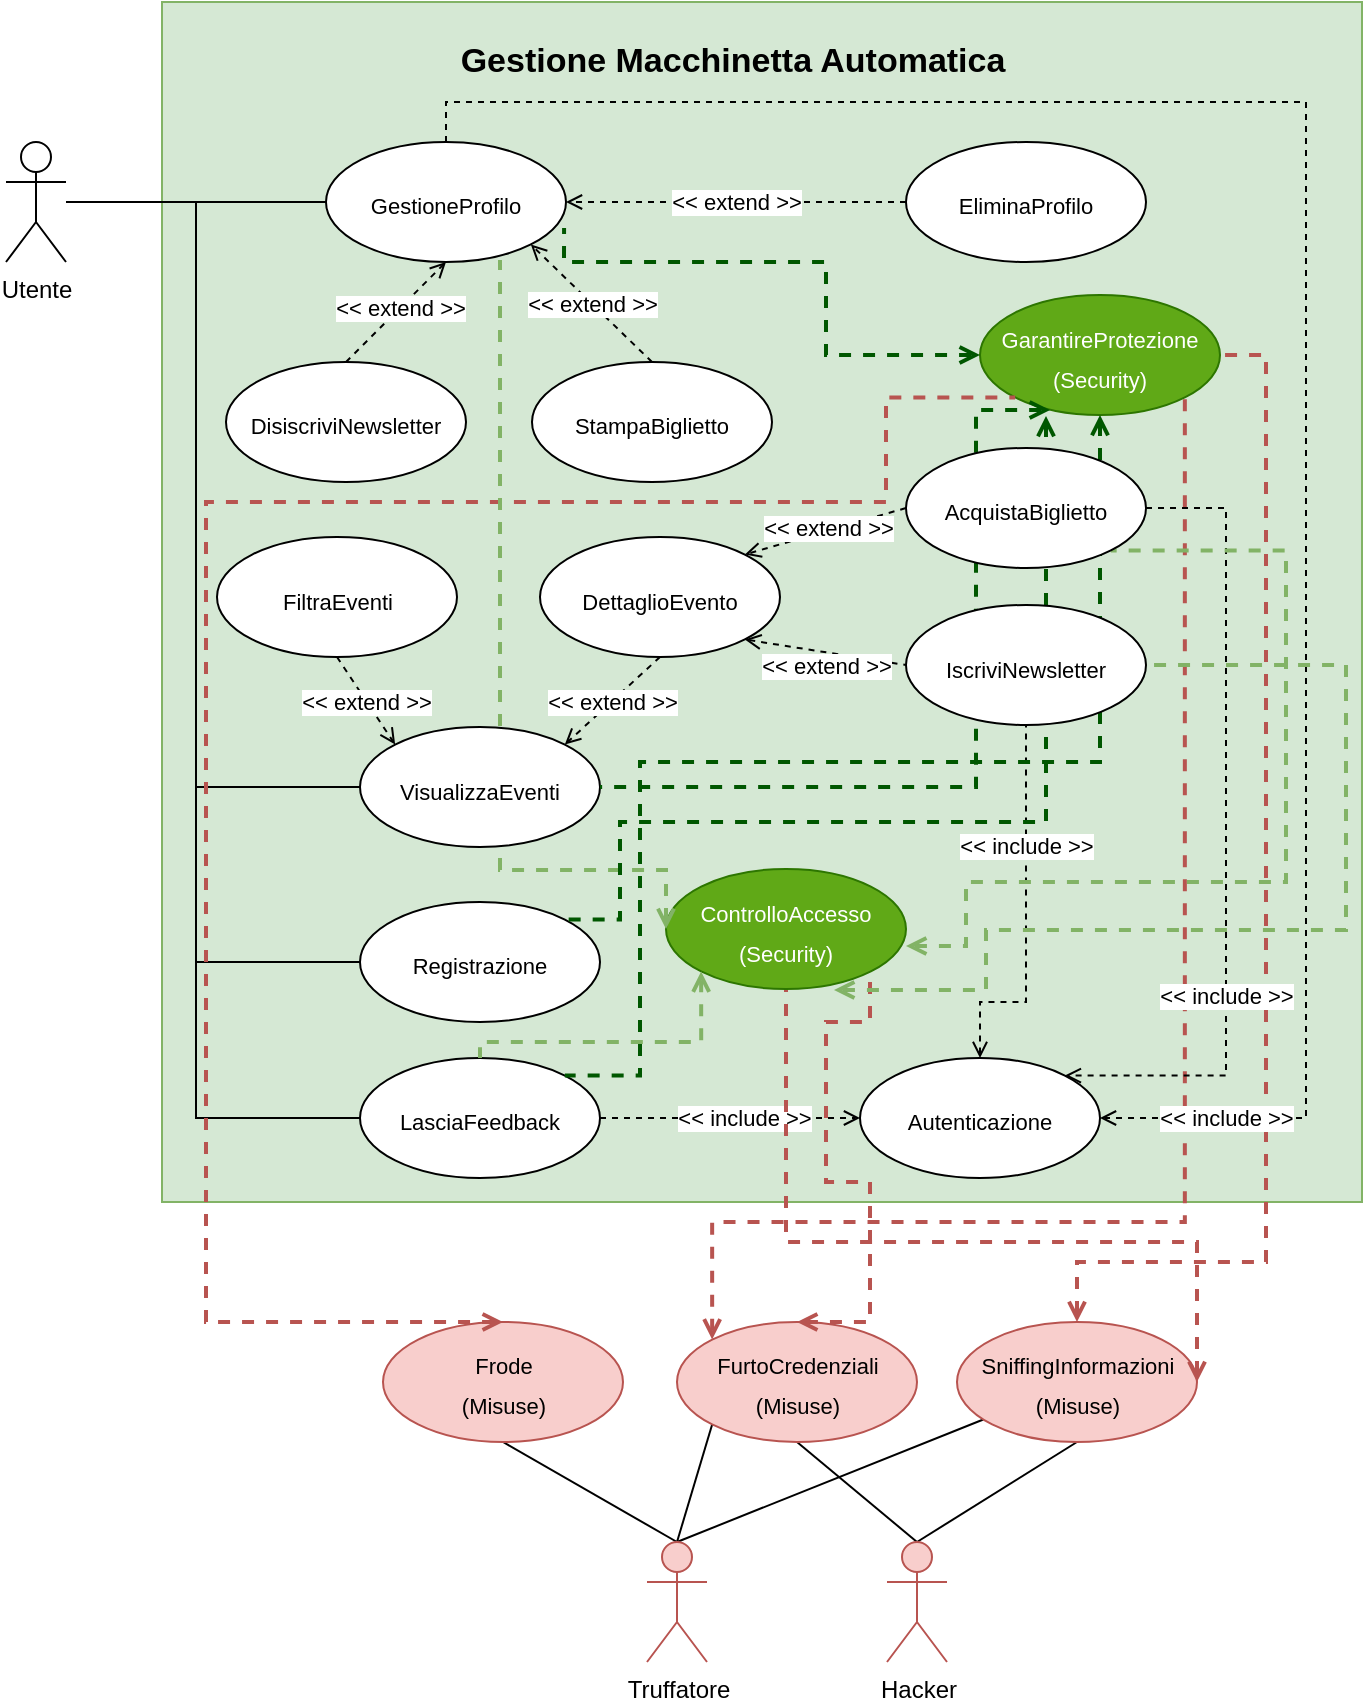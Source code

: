 <mxfile version="10.6.7" type="onedrive"><diagram id="BE1rvZb4aPmn9GmcBlaB" name="Client"><mxGraphModel dx="754" dy="513" grid="1" gridSize="10" guides="1" tooltips="1" connect="1" arrows="1" fold="1" page="1" pageScale="1" pageWidth="827" pageHeight="1169" math="0" shadow="0"><root><mxCell id="0"/><mxCell id="1" parent="0"/><mxCell id="ACIypF1lG5PQvlXGsxOi-1" value="" style="whiteSpace=wrap;html=1;aspect=fixed;fillColor=#d5e8d4;strokeColor=#82b366;" parent="1" vertex="1"><mxGeometry x="128" y="20" width="600" height="600" as="geometry"/></mxCell><mxCell id="oGjXmCCN3qtGzp-bCljV-46" style="endArrow=none;edgeStyle=orthogonalEdgeStyle;rounded=0;orthogonalLoop=1;jettySize=auto;html=1;entryX=0;entryY=0.5;entryDx=0;entryDy=0;" parent="1" source="ACIypF1lG5PQvlXGsxOi-2" target="ACIypF1lG5PQvlXGsxOi-12" edge="1"><mxGeometry relative="1" as="geometry"><Array as="points"><mxPoint x="145" y="120"/><mxPoint x="145" y="500"/></Array></mxGeometry></mxCell><mxCell id="oGjXmCCN3qtGzp-bCljV-47" style="endArrow=none;edgeStyle=orthogonalEdgeStyle;rounded=0;orthogonalLoop=1;jettySize=auto;html=1;entryX=0;entryY=0.5;entryDx=0;entryDy=0;" parent="1" source="ACIypF1lG5PQvlXGsxOi-2" target="ACIypF1lG5PQvlXGsxOi-22" edge="1"><mxGeometry relative="1" as="geometry"><Array as="points"><mxPoint x="145" y="120"/><mxPoint x="145" y="578"/></Array></mxGeometry></mxCell><mxCell id="oGjXmCCN3qtGzp-bCljV-64" style="endArrow=none;edgeStyle=orthogonalEdgeStyle;rounded=0;orthogonalLoop=1;jettySize=auto;html=1;entryX=0;entryY=0.5;entryDx=0;entryDy=0;" parent="1" target="ACIypF1lG5PQvlXGsxOi-13" edge="1"><mxGeometry relative="1" as="geometry"><mxPoint x="85" y="120" as="sourcePoint"/><mxPoint x="418" y="320" as="targetPoint"/><Array as="points"><mxPoint x="145" y="120"/><mxPoint x="145" y="413"/></Array></mxGeometry></mxCell><mxCell id="aV2MWVq_yliyB1lpeTlI-2" style="edgeStyle=orthogonalEdgeStyle;rounded=0;orthogonalLoop=1;jettySize=auto;html=1;entryX=0;entryY=0.5;entryDx=0;entryDy=0;endArrow=none;endFill=0;fontSize=11;" parent="1" source="ACIypF1lG5PQvlXGsxOi-2" target="ACIypF1lG5PQvlXGsxOi-17" edge="1"><mxGeometry relative="1" as="geometry"/></mxCell><mxCell id="ACIypF1lG5PQvlXGsxOi-2" value="&lt;div&gt;Utente&lt;/div&gt;" style="shape=umlActor;verticalLabelPosition=bottom;labelBackgroundColor=#ffffff;verticalAlign=top;html=1;outlineConnect=0;labelBorderColor=none;" parent="1" vertex="1"><mxGeometry x="50" y="90" width="30" height="60" as="geometry"/></mxCell><mxCell id="ACIypF1lG5PQvlXGsxOi-7" value="Gestione Macchinetta Automatica" style="text;html=1;resizable=0;autosize=1;align=center;verticalAlign=middle;points=[];fillColor=none;strokeColor=none;rounded=0;fontSize=17;fontStyle=1" parent="1" vertex="1"><mxGeometry x="313" y="40" width="200" height="20" as="geometry"/></mxCell><mxCell id="ACIypF1lG5PQvlXGsxOi-12" value="&lt;font style=&quot;font-size: 11px&quot;&gt;Registrazione&lt;/font&gt;" style="ellipse;whiteSpace=wrap;html=1;fontSize=16;" parent="1" vertex="1"><mxGeometry x="227" y="470" width="120" height="60" as="geometry"/></mxCell><mxCell id="MsoL_lGwC1UZ4Oe8af3O-4" value="&amp;lt;&amp;lt; extend &amp;gt;&amp;gt;" style="edgeStyle=none;rounded=0;orthogonalLoop=1;jettySize=auto;html=1;startArrow=open;startFill=0;endArrow=none;endFill=0;dashed=1;exitX=1;exitY=1;exitDx=0;exitDy=0;entryX=0;entryY=0.5;entryDx=0;entryDy=0;" parent="1" source="ACIypF1lG5PQvlXGsxOi-14" target="MsoL_lGwC1UZ4Oe8af3O-3" edge="1"><mxGeometry x="0.041" y="-7" relative="1" as="geometry"><mxPoint as="offset"/></mxGeometry></mxCell><mxCell id="ACIypF1lG5PQvlXGsxOi-14" value="&lt;font style=&quot;font-size: 11px&quot;&gt;DettaglioEvento&lt;/font&gt;" style="ellipse;whiteSpace=wrap;html=1;fontSize=16;" parent="1" vertex="1"><mxGeometry x="317" y="287.5" width="120" height="60" as="geometry"/></mxCell><mxCell id="aV2MWVq_yliyB1lpeTlI-5" value="&amp;lt;&amp;lt; extend &amp;gt;&amp;gt;" style="rounded=0;orthogonalLoop=1;jettySize=auto;html=1;exitX=0;exitY=0.5;exitDx=0;exitDy=0;entryX=1;entryY=0;entryDx=0;entryDy=0;endArrow=open;endFill=0;fontSize=11;dashed=1;" parent="1" source="ACIypF1lG5PQvlXGsxOi-15" target="ACIypF1lG5PQvlXGsxOi-14" edge="1"><mxGeometry x="-0.046" y="-1" relative="1" as="geometry"><mxPoint as="offset"/></mxGeometry></mxCell><mxCell id="oGjXmCCN3qtGzp-bCljV-51" value="&amp;lt;&amp;lt; extend &amp;gt;&amp;gt;" style="rounded=0;orthogonalLoop=1;jettySize=auto;html=1;exitX=0.5;exitY=0;exitDx=0;exitDy=0;entryX=1;entryY=1;entryDx=0;entryDy=0;endArrow=open;endFill=0;dashed=1;" parent="1" source="ACIypF1lG5PQvlXGsxOi-16" target="ACIypF1lG5PQvlXGsxOi-17" edge="1"><mxGeometry relative="1" as="geometry"/></mxCell><mxCell id="ACIypF1lG5PQvlXGsxOi-16" value="&lt;font style=&quot;font-size: 11px&quot;&gt;StampaBiglietto&lt;/font&gt;" style="ellipse;whiteSpace=wrap;html=1;fontSize=16;" parent="1" vertex="1"><mxGeometry x="313" y="200" width="120" height="60" as="geometry"/></mxCell><mxCell id="ACIypF1lG5PQvlXGsxOi-17" value="&lt;font style=&quot;font-size: 11px&quot;&gt;GestioneProfilo&lt;/font&gt;" style="ellipse;whiteSpace=wrap;html=1;fontSize=16;" parent="1" vertex="1"><mxGeometry x="210" y="90" width="120" height="60" as="geometry"/></mxCell><mxCell id="ACIypF1lG5PQvlXGsxOi-22" value="&lt;font style=&quot;font-size: 11px&quot;&gt;LasciaFeedback&lt;/font&gt;" style="ellipse;whiteSpace=wrap;html=1;fontSize=16;" parent="1" vertex="1"><mxGeometry x="227" y="548" width="120" height="60" as="geometry"/></mxCell><mxCell id="MsoL_lGwC1UZ4Oe8af3O-6" value="&amp;lt;&amp;lt; include &amp;gt;&amp;gt;" style="edgeStyle=orthogonalEdgeStyle;rounded=0;orthogonalLoop=1;jettySize=auto;html=1;exitX=0.5;exitY=0;exitDx=0;exitDy=0;entryX=0.5;entryY=1;entryDx=0;entryDy=0;dashed=1;startArrow=open;startFill=0;endArrow=none;endFill=0;" parent="1" source="WNuSQjGku_w1nunQ3ezu-1" target="MsoL_lGwC1UZ4Oe8af3O-3" edge="1"><mxGeometry x="0.362" relative="1" as="geometry"><Array as="points"><mxPoint x="537" y="520"/><mxPoint x="560" y="520"/></Array><mxPoint as="offset"/></mxGeometry></mxCell><mxCell id="WNuSQjGku_w1nunQ3ezu-1" value="&lt;font style=&quot;font-size: 11px&quot;&gt;Autenticazione&lt;/font&gt;" style="ellipse;whiteSpace=wrap;html=1;fontSize=16;" parent="1" vertex="1"><mxGeometry x="477" y="548" width="120" height="60" as="geometry"/></mxCell><mxCell id="oGjXmCCN3qtGzp-bCljV-2" value="&lt;font style=&quot;font-size: 11px&quot;&gt;FiltraEventi&lt;/font&gt;" style="ellipse;whiteSpace=wrap;html=1;fontSize=16;" parent="1" vertex="1"><mxGeometry x="155.5" y="287.5" width="120" height="60" as="geometry"/></mxCell><mxCell id="oGjXmCCN3qtGzp-bCljV-70" value="&amp;lt;&amp;lt; extend &amp;gt;&amp;gt;" style="endArrow=open;html=1;entryX=1;entryY=0;entryDx=0;entryDy=0;exitX=0.5;exitY=1;exitDx=0;exitDy=0;endFill=0;dashed=1;" parent="1" source="ACIypF1lG5PQvlXGsxOi-14" target="ACIypF1lG5PQvlXGsxOi-13" edge="1"><mxGeometry width="50" height="50" relative="1" as="geometry"><mxPoint x="390" y="300" as="sourcePoint"/><mxPoint x="440" y="250" as="targetPoint"/></mxGeometry></mxCell><mxCell id="ncZ7dr44AYhbSJlG0gGR-3" style="edgeStyle=orthogonalEdgeStyle;rounded=0;orthogonalLoop=1;jettySize=auto;html=1;entryX=0.442;entryY=0.967;entryDx=0;entryDy=0;entryPerimeter=0;endArrow=none;endFill=0;" parent="1" edge="1"><mxGeometry relative="1" as="geometry"><mxPoint x="263" y="648" as="targetPoint"/></mxGeometry></mxCell><mxCell id="aV2MWVq_yliyB1lpeTlI-3" value="&amp;lt;&amp;lt; extend &amp;gt;&amp;gt;" style="endArrow=open;html=1;fontSize=11;exitX=0.5;exitY=1;exitDx=0;exitDy=0;entryX=0;entryY=0;entryDx=0;entryDy=0;endFill=0;dashed=1;" parent="1" source="oGjXmCCN3qtGzp-bCljV-2" target="ACIypF1lG5PQvlXGsxOi-13" edge="1"><mxGeometry width="50" height="50" relative="1" as="geometry"><mxPoint x="570" y="300" as="sourcePoint"/><mxPoint x="620" y="250" as="targetPoint"/></mxGeometry></mxCell><mxCell id="oGjXmCCN3qtGzp-bCljV-74" value="&amp;lt;&amp;lt; include &amp;gt;&amp;gt;" style="edgeStyle=orthogonalEdgeStyle;rounded=0;orthogonalLoop=1;jettySize=auto;html=1;exitX=1;exitY=0.5;exitDx=0;exitDy=0;entryX=0;entryY=0.5;entryDx=0;entryDy=0;endArrow=open;endFill=0;dashed=1;" parent="1" source="ACIypF1lG5PQvlXGsxOi-22" target="WNuSQjGku_w1nunQ3ezu-1" edge="1"><mxGeometry x="0.103" relative="1" as="geometry"><mxPoint as="offset"/><mxPoint x="330" y="523" as="sourcePoint"/><mxPoint x="481" y="520" as="targetPoint"/><Array as="points"><mxPoint x="350" y="578"/><mxPoint x="350" y="578"/></Array></mxGeometry></mxCell><mxCell id="J5yc6gy-5FeCkRqyOhr_-2" value="&lt;font style=&quot;font-size: 11px&quot;&gt;DisiscriviNewsletter&lt;/font&gt;" style="ellipse;whiteSpace=wrap;html=1;fontSize=16;" parent="1" vertex="1"><mxGeometry x="160" y="200" width="120" height="60" as="geometry"/></mxCell><mxCell id="J5yc6gy-5FeCkRqyOhr_-3" value="&amp;lt;&amp;lt; extend &amp;gt;&amp;gt;" style="rounded=0;orthogonalLoop=1;jettySize=auto;html=1;exitX=0.5;exitY=0;exitDx=0;exitDy=0;entryX=0.5;entryY=1;entryDx=0;entryDy=0;endArrow=open;endFill=0;dashed=1;" parent="1" source="J5yc6gy-5FeCkRqyOhr_-2" target="ACIypF1lG5PQvlXGsxOi-17" edge="1"><mxGeometry x="0.065" relative="1" as="geometry"><mxPoint x="447" y="130" as="sourcePoint"/><mxPoint x="340" y="130" as="targetPoint"/><mxPoint as="offset"/></mxGeometry></mxCell><mxCell id="J5yc6gy-5FeCkRqyOhr_-5" value="&lt;font style=&quot;font-size: 11px&quot;&gt;EliminaProfilo&lt;/font&gt;" style="ellipse;whiteSpace=wrap;html=1;fontSize=16;" parent="1" vertex="1"><mxGeometry x="500" y="90" width="120" height="60" as="geometry"/></mxCell><mxCell id="J5yc6gy-5FeCkRqyOhr_-6" value="&amp;lt;&amp;lt; extend &amp;gt;&amp;gt;" style="rounded=0;orthogonalLoop=1;jettySize=auto;html=1;exitX=0;exitY=0.5;exitDx=0;exitDy=0;entryX=1;entryY=0.5;entryDx=0;entryDy=0;endArrow=open;endFill=0;dashed=1;" parent="1" source="J5yc6gy-5FeCkRqyOhr_-5" target="ACIypF1lG5PQvlXGsxOi-17" edge="1"><mxGeometry relative="1" as="geometry"><mxPoint x="383" y="210" as="sourcePoint"/><mxPoint x="322" y="151" as="targetPoint"/></mxGeometry></mxCell><mxCell id="Myue0PEREZC7jaygPuRA-10" style="edgeStyle=none;rounded=0;orthogonalLoop=1;jettySize=auto;html=1;entryX=0;entryY=1;entryDx=0;entryDy=0;endArrow=none;endFill=0;exitX=0.5;exitY=0;exitDx=0;exitDy=0;exitPerimeter=0;" edge="1" parent="1" source="Myue0PEREZC7jaygPuRA-13" target="Myue0PEREZC7jaygPuRA-18"><mxGeometry relative="1" as="geometry"/></mxCell><mxCell id="Myue0PEREZC7jaygPuRA-11" style="edgeStyle=none;rounded=0;orthogonalLoop=1;jettySize=auto;html=1;entryX=0.5;entryY=1;entryDx=0;entryDy=0;endArrow=none;endFill=0;exitX=0.5;exitY=0;exitDx=0;exitDy=0;exitPerimeter=0;" edge="1" parent="1" source="Myue0PEREZC7jaygPuRA-13" target="Myue0PEREZC7jaygPuRA-17"><mxGeometry relative="1" as="geometry"/></mxCell><mxCell id="Myue0PEREZC7jaygPuRA-12" style="edgeStyle=none;rounded=0;orthogonalLoop=1;jettySize=auto;html=1;endArrow=none;endFill=0;exitX=0.5;exitY=0;exitDx=0;exitDy=0;exitPerimeter=0;" edge="1" parent="1" source="Myue0PEREZC7jaygPuRA-13" target="Myue0PEREZC7jaygPuRA-19"><mxGeometry relative="1" as="geometry"/></mxCell><mxCell id="Myue0PEREZC7jaygPuRA-13" value="Truffatore" style="shape=umlActor;verticalLabelPosition=bottom;labelBackgroundColor=#ffffff;verticalAlign=top;html=1;outlineConnect=0;labelBorderColor=none;fillColor=#f8cecc;strokeColor=#b85450;" vertex="1" parent="1"><mxGeometry x="370.5" y="790" width="30" height="60" as="geometry"/></mxCell><mxCell id="Myue0PEREZC7jaygPuRA-14" style="rounded=0;orthogonalLoop=1;jettySize=auto;html=1;endArrow=none;endFill=0;entryX=0.5;entryY=1;entryDx=0;entryDy=0;exitX=0.5;exitY=0;exitDx=0;exitDy=0;exitPerimeter=0;" edge="1" parent="1" source="Myue0PEREZC7jaygPuRA-16" target="Myue0PEREZC7jaygPuRA-19"><mxGeometry relative="1" as="geometry"/></mxCell><mxCell id="Myue0PEREZC7jaygPuRA-15" style="edgeStyle=none;rounded=0;orthogonalLoop=1;jettySize=auto;html=1;entryX=0.5;entryY=1;entryDx=0;entryDy=0;endArrow=none;endFill=0;exitX=0.5;exitY=0;exitDx=0;exitDy=0;exitPerimeter=0;" edge="1" parent="1" source="Myue0PEREZC7jaygPuRA-16" target="Myue0PEREZC7jaygPuRA-18"><mxGeometry relative="1" as="geometry"/></mxCell><mxCell id="Myue0PEREZC7jaygPuRA-16" value="Hacker" style="shape=umlActor;verticalLabelPosition=bottom;labelBackgroundColor=#ffffff;verticalAlign=top;html=1;outlineConnect=0;labelBorderColor=none;fillColor=#f8cecc;strokeColor=#b85450;" vertex="1" parent="1"><mxGeometry x="490.5" y="790" width="30" height="60" as="geometry"/></mxCell><mxCell id="Myue0PEREZC7jaygPuRA-17" value="&lt;div&gt;&lt;font style=&quot;font-size: 11px&quot;&gt;Frode&lt;/font&gt;&lt;/div&gt;&lt;div&gt;&lt;font style=&quot;font-size: 11px&quot;&gt;(Misuse)&lt;br&gt;&lt;/font&gt;&lt;/div&gt;" style="ellipse;whiteSpace=wrap;html=1;fontSize=16;fillColor=#f8cecc;strokeColor=#b85450;" vertex="1" parent="1"><mxGeometry x="238.5" y="680" width="120" height="60" as="geometry"/></mxCell><mxCell id="Myue0PEREZC7jaygPuRA-18" value="&lt;div&gt;&lt;font style=&quot;font-size: 11px&quot;&gt;FurtoCredenziali&lt;/font&gt;&lt;/div&gt;&lt;div&gt;&lt;font style=&quot;font-size: 11px&quot;&gt;(Misuse)&lt;br&gt;&lt;/font&gt;&lt;/div&gt;" style="ellipse;whiteSpace=wrap;html=1;fontSize=16;fillColor=#f8cecc;strokeColor=#b85450;" vertex="1" parent="1"><mxGeometry x="385.5" y="680" width="120" height="60" as="geometry"/></mxCell><mxCell id="Myue0PEREZC7jaygPuRA-19" value="&lt;div&gt;&lt;font style=&quot;font-size: 11px&quot;&gt;SniffingInformazioni&lt;br&gt;&lt;/font&gt;&lt;/div&gt;&lt;div&gt;&lt;font style=&quot;font-size: 11px&quot;&gt;(Misuse)&lt;br&gt;&lt;/font&gt;&lt;/div&gt;" style="ellipse;whiteSpace=wrap;html=1;fontSize=16;fillColor=#f8cecc;strokeColor=#b85450;" vertex="1" parent="1"><mxGeometry x="525.5" y="680" width="120" height="60" as="geometry"/></mxCell><mxCell id="Myue0PEREZC7jaygPuRA-20" value="&lt;div&gt;&lt;font style=&quot;font-size: 11px&quot;&gt;ControlloAccesso&lt;/font&gt;&lt;/div&gt;&lt;div&gt;&lt;font style=&quot;font-size: 11px&quot;&gt;(Security)&lt;br&gt;&lt;/font&gt;&lt;/div&gt;" style="ellipse;whiteSpace=wrap;html=1;fontSize=16;fillColor=#60a917;strokeColor=#2D7600;fontColor=#ffffff;" vertex="1" parent="1"><mxGeometry x="380" y="453.5" width="120" height="60" as="geometry"/></mxCell><mxCell id="Myue0PEREZC7jaygPuRA-21" value="&lt;div&gt;&lt;font style=&quot;font-size: 11px&quot;&gt;GarantireProtezione&lt;/font&gt;&lt;/div&gt;&lt;div&gt;&lt;font style=&quot;font-size: 11px&quot;&gt;(Security)&lt;br&gt;&lt;/font&gt;&lt;/div&gt;" style="ellipse;whiteSpace=wrap;html=1;fontSize=16;fillColor=#60a917;strokeColor=#2D7600;fontColor=#ffffff;" vertex="1" parent="1"><mxGeometry x="537" y="166.5" width="120" height="60" as="geometry"/></mxCell><mxCell id="Myue0PEREZC7jaygPuRA-22" style="edgeStyle=orthogonalEdgeStyle;rounded=0;orthogonalLoop=1;jettySize=auto;elbow=vertical;html=1;dashed=1;startArrow=open;startFill=0;endArrow=none;endFill=0;strokeWidth=2;entryX=0.5;entryY=1;entryDx=0;entryDy=0;fillColor=#f8cecc;strokeColor=#b85450;exitX=1;exitY=0.5;exitDx=0;exitDy=0;" edge="1" parent="1" source="Myue0PEREZC7jaygPuRA-19"><mxGeometry relative="1" as="geometry"><Array as="points"><mxPoint x="646" y="640"/><mxPoint x="440" y="640"/></Array><mxPoint x="649" y="689" as="sourcePoint"/><mxPoint x="440" y="514" as="targetPoint"/></mxGeometry></mxCell><mxCell id="UkcVQ021zuVwhAU3oK6v-1" style="edgeStyle=orthogonalEdgeStyle;rounded=0;orthogonalLoop=1;jettySize=auto;elbow=vertical;html=1;dashed=1;startArrow=open;startFill=0;endArrow=none;endFill=0;strokeWidth=2;entryX=1;entryY=1;entryDx=0;entryDy=0;fillColor=#f8cecc;strokeColor=#b85450;exitX=0.5;exitY=0;exitDx=0;exitDy=0;" edge="1" parent="1" source="Myue0PEREZC7jaygPuRA-18"><mxGeometry relative="1" as="geometry"><Array as="points"><mxPoint x="482" y="680"/><mxPoint x="482" y="610"/><mxPoint x="460" y="610"/><mxPoint x="460" y="530"/><mxPoint x="482" y="530"/></Array><mxPoint x="509" y="689" as="sourcePoint"/><mxPoint x="482" y="505" as="targetPoint"/></mxGeometry></mxCell><mxCell id="UkcVQ021zuVwhAU3oK6v-2" style="edgeStyle=orthogonalEdgeStyle;rounded=0;orthogonalLoop=1;jettySize=auto;elbow=vertical;html=1;dashed=1;startArrow=open;startFill=0;endArrow=none;endFill=0;strokeWidth=2;entryX=1;entryY=0.5;entryDx=0;entryDy=0;fillColor=#f8cecc;strokeColor=#b85450;exitX=0.5;exitY=0;exitDx=0;exitDy=0;" edge="1" parent="1" source="Myue0PEREZC7jaygPuRA-19" target="Myue0PEREZC7jaygPuRA-21"><mxGeometry relative="1" as="geometry"><Array as="points"><mxPoint x="586" y="650"/><mxPoint x="680" y="650"/><mxPoint x="680" y="197"/></Array><mxPoint x="565" y="689" as="sourcePoint"/><mxPoint x="300" y="340" as="targetPoint"/></mxGeometry></mxCell><mxCell id="UkcVQ021zuVwhAU3oK6v-3" style="edgeStyle=elbowEdgeStyle;rounded=0;orthogonalLoop=1;jettySize=auto;elbow=vertical;html=1;dashed=1;startArrow=open;startFill=0;endArrow=none;endFill=0;strokeWidth=2;fillColor=#f8cecc;strokeColor=#b85450;exitX=0;exitY=0;exitDx=0;exitDy=0;entryX=1;entryY=1;entryDx=0;entryDy=0;" edge="1" parent="1" source="Myue0PEREZC7jaygPuRA-18" target="Myue0PEREZC7jaygPuRA-21"><mxGeometry relative="1" as="geometry"><Array as="points"><mxPoint x="558" y="630"/></Array><mxPoint x="428" y="680" as="sourcePoint"/><mxPoint x="750" y="310" as="targetPoint"/></mxGeometry></mxCell><mxCell id="YTJ0k2CLHlZdWkwOuydT-1" value="&amp;lt;&amp;lt; include &amp;gt;&amp;gt;" style="edgeStyle=orthogonalEdgeStyle;rounded=0;orthogonalLoop=1;jettySize=auto;html=1;exitX=0.5;exitY=0;exitDx=0;exitDy=0;entryX=1;entryY=0.5;entryDx=0;entryDy=0;endArrow=open;endFill=0;dashed=1;" parent="1" source="ACIypF1lG5PQvlXGsxOi-17" target="WNuSQjGku_w1nunQ3ezu-1" edge="1"><mxGeometry x="0.881" relative="1" as="geometry"><Array as="points"><mxPoint x="270" y="70"/><mxPoint x="700" y="70"/><mxPoint x="700" y="578"/></Array><mxPoint as="offset"/></mxGeometry></mxCell><mxCell id="pxPUnVEUPbfeFu_D34It-3" value="&amp;lt;&amp;lt; include &amp;gt;&amp;gt;" style="edgeStyle=orthogonalEdgeStyle;rounded=0;orthogonalLoop=1;jettySize=auto;html=1;exitX=1;exitY=0.5;exitDx=0;exitDy=0;entryX=1;entryY=0;entryDx=0;entryDy=0;endArrow=open;endFill=0;fontSize=11;dashed=1;" parent="1" source="ACIypF1lG5PQvlXGsxOi-15" target="WNuSQjGku_w1nunQ3ezu-1" edge="1"><mxGeometry x="0.402" relative="1" as="geometry"><mxPoint as="offset"/><mxPoint x="770" y="445" as="sourcePoint"/><mxPoint x="750" y="520" as="targetPoint"/><Array as="points"><mxPoint x="660" y="273"/><mxPoint x="660" y="557"/></Array></mxGeometry></mxCell><mxCell id="UkcVQ021zuVwhAU3oK6v-4" style="edgeStyle=orthogonalEdgeStyle;rounded=0;orthogonalLoop=1;jettySize=auto;elbow=vertical;html=1;dashed=1;startArrow=open;startFill=0;endArrow=none;endFill=0;strokeWidth=2;fillColor=#f8cecc;strokeColor=#b85450;exitX=0.5;exitY=0;exitDx=0;exitDy=0;entryX=0;entryY=1;entryDx=0;entryDy=0;" edge="1" parent="1" source="Myue0PEREZC7jaygPuRA-17" target="Myue0PEREZC7jaygPuRA-21"><mxGeometry relative="1" as="geometry"><Array as="points"><mxPoint x="150" y="680"/><mxPoint x="150" y="270"/><mxPoint x="490" y="270"/><mxPoint x="490" y="218"/></Array><mxPoint x="260" y="710" as="sourcePoint"/><mxPoint x="180" y="340" as="targetPoint"/></mxGeometry></mxCell><mxCell id="UkcVQ021zuVwhAU3oK6v-5" style="edgeStyle=orthogonalEdgeStyle;rounded=0;orthogonalLoop=1;jettySize=auto;html=1;exitX=0;exitY=0.5;exitDx=0;exitDy=0;dashed=1;startArrow=open;startFill=0;endArrow=none;endFill=0;strokeWidth=2;fillColor=#d5e8d4;strokeColor=#82b366;entryX=1;entryY=1;entryDx=0;entryDy=0;" edge="1" parent="1" target="ACIypF1lG5PQvlXGsxOi-15"><mxGeometry relative="1" as="geometry"><Array as="points"><mxPoint x="530" y="492"/><mxPoint x="530" y="460"/><mxPoint x="690" y="460"/><mxPoint x="690" y="294"/></Array><mxPoint x="500" y="492" as="sourcePoint"/><mxPoint x="557" y="200" as="targetPoint"/></mxGeometry></mxCell><mxCell id="UkcVQ021zuVwhAU3oK6v-6" style="edgeStyle=orthogonalEdgeStyle;rounded=0;orthogonalLoop=1;jettySize=auto;html=1;exitX=0.7;exitY=1.008;exitDx=0;exitDy=0;dashed=1;startArrow=open;startFill=0;endArrow=none;endFill=0;strokeWidth=2;fillColor=#d5e8d4;strokeColor=#82b366;entryX=1;entryY=0.5;entryDx=0;entryDy=0;exitPerimeter=0;" edge="1" parent="1" source="Myue0PEREZC7jaygPuRA-20" target="MsoL_lGwC1UZ4Oe8af3O-3"><mxGeometry relative="1" as="geometry"><Array as="points"><mxPoint x="540" y="514"/><mxPoint x="540" y="484"/><mxPoint x="720" y="484"/><mxPoint x="720" y="352"/></Array><mxPoint x="510" y="502" as="sourcePoint"/><mxPoint x="567" y="210" as="targetPoint"/></mxGeometry></mxCell><mxCell id="UkcVQ021zuVwhAU3oK6v-7" style="edgeStyle=orthogonalEdgeStyle;rounded=0;orthogonalLoop=1;jettySize=auto;html=1;exitX=0;exitY=1;exitDx=0;exitDy=0;dashed=1;startArrow=open;startFill=0;endArrow=none;endFill=0;strokeWidth=2;fillColor=#d5e8d4;strokeColor=#82b366;entryX=0.5;entryY=0;entryDx=0;entryDy=0;" edge="1" parent="1" source="Myue0PEREZC7jaygPuRA-20" target="ACIypF1lG5PQvlXGsxOi-22"><mxGeometry relative="1" as="geometry"><Array as="points"><mxPoint x="398" y="540"/><mxPoint x="287" y="540"/></Array><mxPoint x="520" y="512" as="sourcePoint"/><mxPoint x="577" y="220" as="targetPoint"/></mxGeometry></mxCell><mxCell id="UkcVQ021zuVwhAU3oK6v-10" style="edgeStyle=orthogonalEdgeStyle;rounded=0;orthogonalLoop=1;jettySize=auto;html=1;exitX=0;exitY=0.5;exitDx=0;exitDy=0;dashed=1;startArrow=open;startFill=0;endArrow=none;endFill=0;strokeWidth=2;fillColor=#d5e8d4;strokeColor=#82b366;entryX=0.725;entryY=0.983;entryDx=0;entryDy=0;entryPerimeter=0;" edge="1" parent="1" source="Myue0PEREZC7jaygPuRA-20" target="ACIypF1lG5PQvlXGsxOi-17"><mxGeometry relative="1" as="geometry"><Array as="points"><mxPoint x="380" y="454"/><mxPoint x="297" y="454"/></Array><mxPoint x="418" y="525" as="sourcePoint"/><mxPoint x="307" y="568" as="targetPoint"/></mxGeometry></mxCell><mxCell id="ACIypF1lG5PQvlXGsxOi-13" value="&lt;font style=&quot;font-size: 11px&quot;&gt;VisualizzaEventi&lt;/font&gt;" style="ellipse;whiteSpace=wrap;html=1;fontSize=16;" parent="1" vertex="1"><mxGeometry x="227" y="382.5" width="120" height="60" as="geometry"/></mxCell><mxCell id="UkcVQ021zuVwhAU3oK6v-11" style="edgeStyle=orthogonalEdgeStyle;rounded=0;orthogonalLoop=1;jettySize=auto;html=1;exitX=0;exitY=0.5;exitDx=0;exitDy=0;dashed=1;startArrow=open;startFill=0;endArrow=none;endFill=0;fillColor=#008a00;strokeColor=#005700;strokeWidth=2;entryX=0.992;entryY=0.717;entryDx=0;entryDy=0;entryPerimeter=0;" edge="1" parent="1" source="Myue0PEREZC7jaygPuRA-21" target="ACIypF1lG5PQvlXGsxOi-17"><mxGeometry relative="1" as="geometry"><Array as="points"><mxPoint x="460" y="197"/><mxPoint x="460" y="150"/><mxPoint x="329" y="150"/></Array><mxPoint x="186" y="330" as="sourcePoint"/><mxPoint x="240" y="150" as="targetPoint"/></mxGeometry></mxCell><mxCell id="UkcVQ021zuVwhAU3oK6v-12" style="rounded=0;orthogonalLoop=1;jettySize=auto;html=1;exitX=0.292;exitY=0.958;exitDx=0;exitDy=0;dashed=1;startArrow=open;startFill=0;endArrow=none;endFill=0;fillColor=#008a00;strokeColor=#005700;strokeWidth=2;entryX=1;entryY=0.5;entryDx=0;entryDy=0;edgeStyle=orthogonalEdgeStyle;exitPerimeter=0;" edge="1" parent="1" source="Myue0PEREZC7jaygPuRA-21" target="ACIypF1lG5PQvlXGsxOi-13"><mxGeometry relative="1" as="geometry"><Array as="points"><mxPoint x="535" y="413"/></Array><mxPoint x="326.5" y="434" as="sourcePoint"/><mxPoint x="155.5" y="370" as="targetPoint"/></mxGeometry></mxCell><mxCell id="UkcVQ021zuVwhAU3oK6v-13" style="rounded=0;orthogonalLoop=1;jettySize=auto;html=1;dashed=1;startArrow=open;startFill=0;endArrow=none;endFill=0;fillColor=#008a00;strokeColor=#005700;strokeWidth=2;entryX=1;entryY=0;entryDx=0;entryDy=0;edgeStyle=orthogonalEdgeStyle;" edge="1" parent="1" target="ACIypF1lG5PQvlXGsxOi-12"><mxGeometry relative="1" as="geometry"><Array as="points"><mxPoint x="570" y="430"/><mxPoint x="357" y="430"/><mxPoint x="357" y="479"/></Array><mxPoint x="570" y="227" as="sourcePoint"/><mxPoint x="357" y="423" as="targetPoint"/></mxGeometry></mxCell><mxCell id="UkcVQ021zuVwhAU3oK6v-14" style="rounded=0;orthogonalLoop=1;jettySize=auto;html=1;exitX=0.5;exitY=1;exitDx=0;exitDy=0;dashed=1;startArrow=open;startFill=0;endArrow=none;endFill=0;fillColor=#008a00;strokeColor=#005700;strokeWidth=2;entryX=1;entryY=0;entryDx=0;entryDy=0;edgeStyle=orthogonalEdgeStyle;" edge="1" parent="1" source="Myue0PEREZC7jaygPuRA-21" target="ACIypF1lG5PQvlXGsxOi-22"><mxGeometry relative="1" as="geometry"><Array as="points"><mxPoint x="597" y="400"/><mxPoint x="367" y="400"/><mxPoint x="367" y="557"/></Array><mxPoint x="555" y="244" as="sourcePoint"/><mxPoint x="367" y="433" as="targetPoint"/></mxGeometry></mxCell><mxCell id="ACIypF1lG5PQvlXGsxOi-15" value="&lt;font style=&quot;font-size: 11px&quot;&gt;AcquistaBiglietto&lt;/font&gt;" style="ellipse;whiteSpace=wrap;html=1;fontSize=16;" parent="1" vertex="1"><mxGeometry x="500" y="243" width="120" height="60" as="geometry"/></mxCell><mxCell id="MsoL_lGwC1UZ4Oe8af3O-3" value="&lt;font style=&quot;font-size: 11px&quot;&gt;IscriviNewsletter&lt;/font&gt;" style="ellipse;whiteSpace=wrap;html=1;fontSize=16;" parent="1" vertex="1"><mxGeometry x="500" y="321.5" width="120" height="60" as="geometry"/></mxCell></root></mxGraphModel></diagram></mxfile>